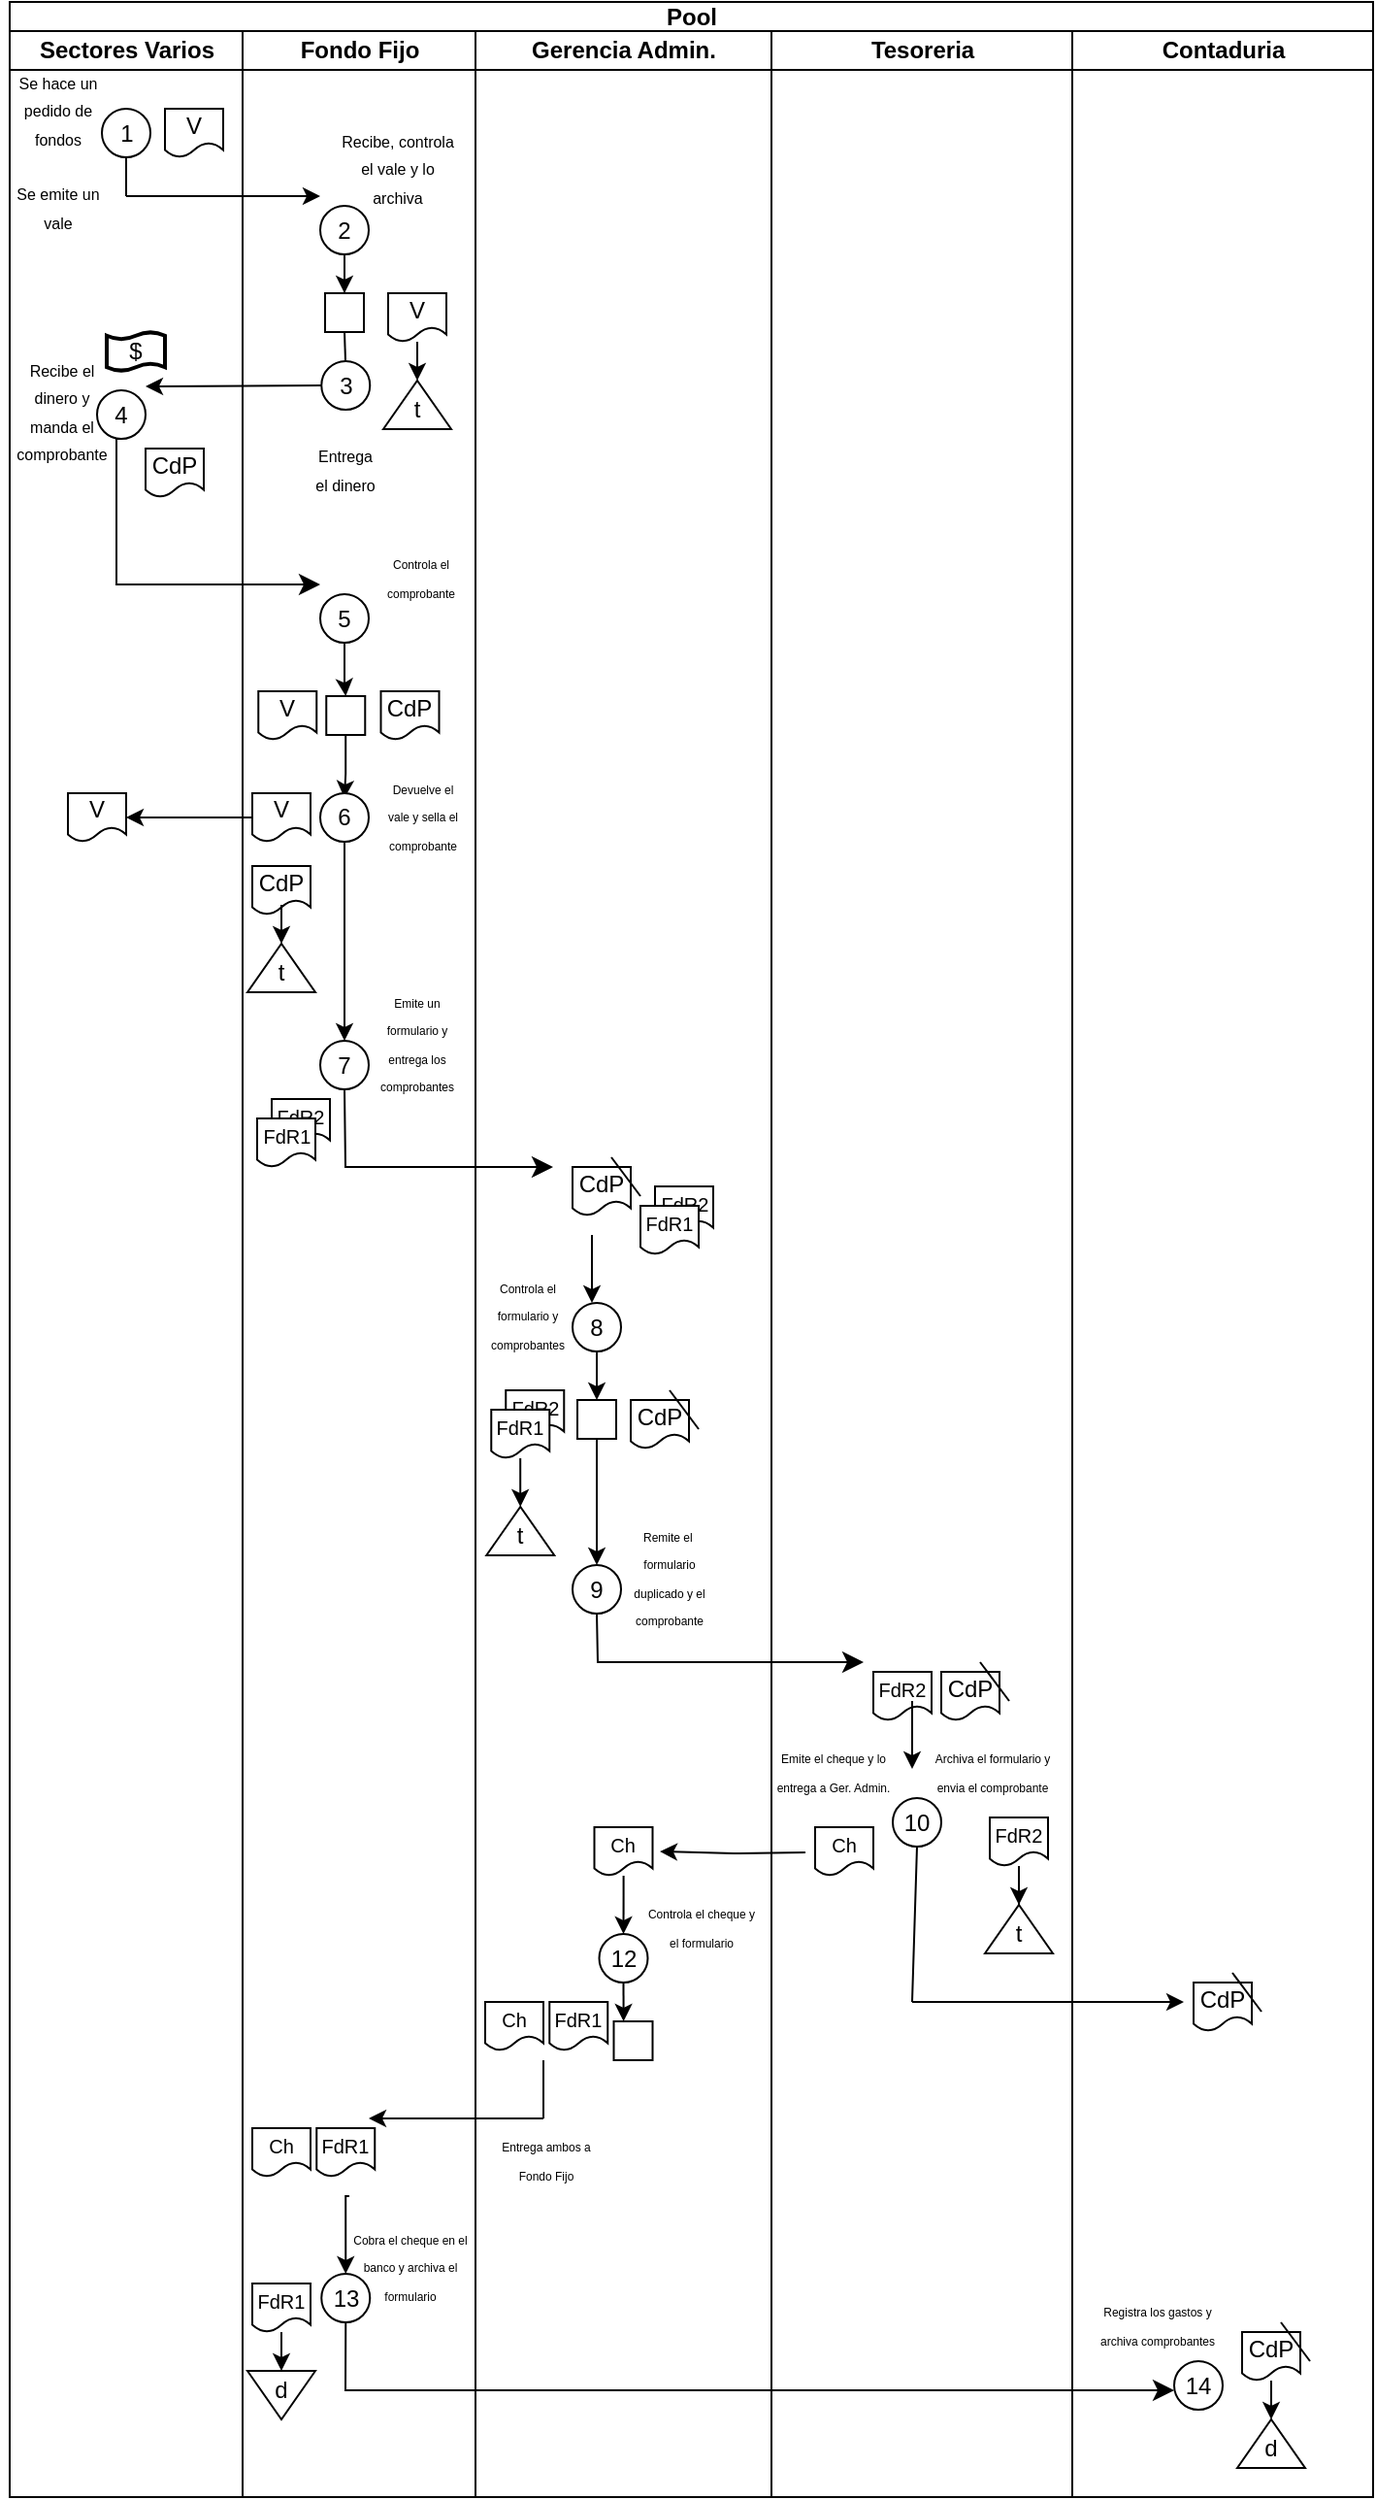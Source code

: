 <mxfile version="22.0.3" type="device">
  <diagram name="Página-1" id="sW1KA7AYZyVYEQ3tkRH6">
    <mxGraphModel dx="503" dy="304" grid="1" gridSize="5" guides="1" tooltips="1" connect="1" arrows="1" fold="1" page="1" pageScale="1" pageWidth="900" pageHeight="1600" math="0" shadow="0">
      <root>
        <mxCell id="0" />
        <mxCell id="1" parent="0" />
        <mxCell id="k_RozOxkvB2d1GZJaJB8-33" value="Pool" style="swimlane;childLayout=stackLayout;resizeParent=1;resizeParentMax=0;startSize=15;html=1;" parent="1" vertex="1">
          <mxGeometry x="30" y="5" width="702.5" height="1285" as="geometry">
            <mxRectangle x="30" y="5" width="65" height="30" as="alternateBounds" />
          </mxGeometry>
        </mxCell>
        <mxCell id="k_RozOxkvB2d1GZJaJB8-34" value="Sectores Varios" style="swimlane;startSize=20;html=1;" parent="k_RozOxkvB2d1GZJaJB8-33" vertex="1">
          <mxGeometry y="15" width="120" height="1270" as="geometry" />
        </mxCell>
        <mxCell id="k_RozOxkvB2d1GZJaJB8-42" value="1" style="ellipse;whiteSpace=wrap;html=1;aspect=fixed;" parent="k_RozOxkvB2d1GZJaJB8-34" vertex="1">
          <mxGeometry x="47.5" y="40" width="25" height="25" as="geometry" />
        </mxCell>
        <mxCell id="k_RozOxkvB2d1GZJaJB8-44" value="&lt;font style=&quot;font-size: 8px;&quot;&gt;Se hace un pedido de fondos&lt;/font&gt;" style="text;html=1;strokeColor=none;fillColor=none;align=center;verticalAlign=middle;whiteSpace=wrap;rounded=0;" parent="k_RozOxkvB2d1GZJaJB8-34" vertex="1">
          <mxGeometry x="-5" y="25" width="60" height="30" as="geometry" />
        </mxCell>
        <mxCell id="k_RozOxkvB2d1GZJaJB8-45" value="V" style="shape=document;whiteSpace=wrap;html=1;boundedLbl=1;" parent="k_RozOxkvB2d1GZJaJB8-34" vertex="1">
          <mxGeometry x="80" y="40" width="30" height="25" as="geometry" />
        </mxCell>
        <mxCell id="k_RozOxkvB2d1GZJaJB8-52" value="&lt;font style=&quot;font-size: 8px;&quot;&gt;Se emite un vale&lt;br&gt;&lt;/font&gt;" style="text;html=1;strokeColor=none;fillColor=none;align=center;verticalAlign=middle;whiteSpace=wrap;rounded=0;" parent="k_RozOxkvB2d1GZJaJB8-34" vertex="1">
          <mxGeometry x="-5" y="75" width="60" height="30" as="geometry" />
        </mxCell>
        <mxCell id="k_RozOxkvB2d1GZJaJB8-61" value="CdP" style="shape=document;whiteSpace=wrap;html=1;boundedLbl=1;" parent="k_RozOxkvB2d1GZJaJB8-34" vertex="1">
          <mxGeometry x="70" y="215" width="30" height="25" as="geometry" />
        </mxCell>
        <mxCell id="k_RozOxkvB2d1GZJaJB8-67" value="$" style="shape=tape;whiteSpace=wrap;html=1;strokeWidth=2;size=0.19" parent="k_RozOxkvB2d1GZJaJB8-34" vertex="1">
          <mxGeometry x="50" y="155" width="30" height="20" as="geometry" />
        </mxCell>
        <mxCell id="k_RozOxkvB2d1GZJaJB8-68" value="4" style="ellipse;whiteSpace=wrap;html=1;aspect=fixed;" parent="k_RozOxkvB2d1GZJaJB8-34" vertex="1">
          <mxGeometry x="45" y="185" width="25" height="25" as="geometry" />
        </mxCell>
        <mxCell id="k_RozOxkvB2d1GZJaJB8-69" value="&lt;font style=&quot;font-size: 8px;&quot;&gt;Recibe el dinero y manda el comprobante&lt;br&gt;&lt;/font&gt;" style="text;html=1;strokeColor=none;fillColor=none;align=center;verticalAlign=middle;whiteSpace=wrap;rounded=0;" parent="k_RozOxkvB2d1GZJaJB8-34" vertex="1">
          <mxGeometry x="7.5" y="185" width="37.5" height="20" as="geometry" />
        </mxCell>
        <mxCell id="k_RozOxkvB2d1GZJaJB8-103" value="V" style="shape=document;whiteSpace=wrap;html=1;boundedLbl=1;" parent="k_RozOxkvB2d1GZJaJB8-34" vertex="1">
          <mxGeometry x="30" y="392.5" width="30" height="25" as="geometry" />
        </mxCell>
        <mxCell id="k_RozOxkvB2d1GZJaJB8-35" value="Fondo Fijo" style="swimlane;startSize=20;html=1;" parent="k_RozOxkvB2d1GZJaJB8-33" vertex="1">
          <mxGeometry x="120" y="15" width="120" height="1270" as="geometry" />
        </mxCell>
        <mxCell id="k_RozOxkvB2d1GZJaJB8-58" style="edgeStyle=orthogonalEdgeStyle;rounded=0;orthogonalLoop=1;jettySize=auto;html=1;" parent="k_RozOxkvB2d1GZJaJB8-35" source="k_RozOxkvB2d1GZJaJB8-51" edge="1">
          <mxGeometry relative="1" as="geometry">
            <mxPoint x="90" y="180" as="targetPoint" />
          </mxGeometry>
        </mxCell>
        <mxCell id="k_RozOxkvB2d1GZJaJB8-51" value="V" style="shape=document;whiteSpace=wrap;html=1;boundedLbl=1;" parent="k_RozOxkvB2d1GZJaJB8-35" vertex="1">
          <mxGeometry x="75" y="135" width="30" height="25" as="geometry" />
        </mxCell>
        <mxCell id="k_RozOxkvB2d1GZJaJB8-53" value="" style="whiteSpace=wrap;html=1;aspect=fixed;" parent="k_RozOxkvB2d1GZJaJB8-35" vertex="1">
          <mxGeometry x="42.5" y="135" width="20" height="20" as="geometry" />
        </mxCell>
        <mxCell id="k_RozOxkvB2d1GZJaJB8-54" value="&lt;font style=&quot;font-size: 8px;&quot;&gt;Recibe, controla el vale y lo archiva&lt;br&gt;&lt;/font&gt;" style="text;html=1;strokeColor=none;fillColor=none;align=center;verticalAlign=middle;whiteSpace=wrap;rounded=0;" parent="k_RozOxkvB2d1GZJaJB8-35" vertex="1">
          <mxGeometry x="50" y="55" width="60" height="30" as="geometry" />
        </mxCell>
        <mxCell id="k_RozOxkvB2d1GZJaJB8-57" style="edgeStyle=orthogonalEdgeStyle;rounded=0;orthogonalLoop=1;jettySize=auto;html=1;" parent="k_RozOxkvB2d1GZJaJB8-35" source="k_RozOxkvB2d1GZJaJB8-56" target="k_RozOxkvB2d1GZJaJB8-53" edge="1">
          <mxGeometry relative="1" as="geometry" />
        </mxCell>
        <mxCell id="k_RozOxkvB2d1GZJaJB8-56" value="2" style="ellipse;whiteSpace=wrap;html=1;aspect=fixed;" parent="k_RozOxkvB2d1GZJaJB8-35" vertex="1">
          <mxGeometry x="40" y="90" width="25" height="25" as="geometry" />
        </mxCell>
        <mxCell id="k_RozOxkvB2d1GZJaJB8-59" value="" style="triangle;whiteSpace=wrap;html=1;rotation=-90;" parent="k_RozOxkvB2d1GZJaJB8-35" vertex="1">
          <mxGeometry x="77.5" y="175" width="25" height="35" as="geometry" />
        </mxCell>
        <mxCell id="k_RozOxkvB2d1GZJaJB8-60" value="t" style="text;html=1;strokeColor=none;fillColor=none;align=center;verticalAlign=middle;whiteSpace=wrap;rounded=0;" parent="k_RozOxkvB2d1GZJaJB8-35" vertex="1">
          <mxGeometry x="75" y="185" width="30" height="20" as="geometry" />
        </mxCell>
        <mxCell id="k_RozOxkvB2d1GZJaJB8-65" value="3" style="ellipse;whiteSpace=wrap;html=1;aspect=fixed;" parent="k_RozOxkvB2d1GZJaJB8-35" vertex="1">
          <mxGeometry x="40.63" y="170" width="25" height="25" as="geometry" />
        </mxCell>
        <mxCell id="k_RozOxkvB2d1GZJaJB8-66" value="&lt;font style=&quot;font-size: 8px;&quot;&gt;Entrega el dinero&lt;br&gt;&lt;/font&gt;" style="text;html=1;strokeColor=none;fillColor=none;align=center;verticalAlign=middle;whiteSpace=wrap;rounded=0;" parent="k_RozOxkvB2d1GZJaJB8-35" vertex="1">
          <mxGeometry x="33.75" y="215" width="37.5" height="20" as="geometry" />
        </mxCell>
        <mxCell id="k_RozOxkvB2d1GZJaJB8-75" style="edgeStyle=orthogonalEdgeStyle;rounded=0;orthogonalLoop=1;jettySize=auto;html=1;entryX=0.5;entryY=0;entryDx=0;entryDy=0;" parent="k_RozOxkvB2d1GZJaJB8-35" source="k_RozOxkvB2d1GZJaJB8-73" edge="1" target="k_RozOxkvB2d1GZJaJB8-76">
          <mxGeometry relative="1" as="geometry">
            <mxPoint x="52.5" y="350" as="targetPoint" />
          </mxGeometry>
        </mxCell>
        <mxCell id="k_RozOxkvB2d1GZJaJB8-73" value="5" style="ellipse;whiteSpace=wrap;html=1;aspect=fixed;" parent="k_RozOxkvB2d1GZJaJB8-35" vertex="1">
          <mxGeometry x="40" y="290" width="25" height="25" as="geometry" />
        </mxCell>
        <mxCell id="k_RozOxkvB2d1GZJaJB8-74" value="&lt;font style=&quot;font-size: 6px;&quot;&gt;Controla el comprobante&lt;br&gt;&lt;/font&gt;" style="text;html=1;strokeColor=none;fillColor=none;align=center;verticalAlign=middle;whiteSpace=wrap;rounded=0;" parent="k_RozOxkvB2d1GZJaJB8-35" vertex="1">
          <mxGeometry x="72.5" y="270" width="37.5" height="20" as="geometry" />
        </mxCell>
        <mxCell id="k_RozOxkvB2d1GZJaJB8-79" style="edgeStyle=orthogonalEdgeStyle;rounded=0;orthogonalLoop=1;jettySize=auto;html=1;" parent="k_RozOxkvB2d1GZJaJB8-35" source="k_RozOxkvB2d1GZJaJB8-76" edge="1">
          <mxGeometry relative="1" as="geometry">
            <mxPoint x="52.5" y="395" as="targetPoint" />
          </mxGeometry>
        </mxCell>
        <mxCell id="k_RozOxkvB2d1GZJaJB8-76" value="" style="whiteSpace=wrap;html=1;aspect=fixed;" parent="k_RozOxkvB2d1GZJaJB8-35" vertex="1">
          <mxGeometry x="43.13" y="342.5" width="20" height="20" as="geometry" />
        </mxCell>
        <mxCell id="k_RozOxkvB2d1GZJaJB8-77" value="CdP" style="shape=document;whiteSpace=wrap;html=1;boundedLbl=1;" parent="k_RozOxkvB2d1GZJaJB8-35" vertex="1">
          <mxGeometry x="71.25" y="340" width="30" height="25" as="geometry" />
        </mxCell>
        <mxCell id="k_RozOxkvB2d1GZJaJB8-78" value="V" style="shape=document;whiteSpace=wrap;html=1;boundedLbl=1;" parent="k_RozOxkvB2d1GZJaJB8-35" vertex="1">
          <mxGeometry x="8.13" y="340" width="30" height="25" as="geometry" />
        </mxCell>
        <mxCell id="k_RozOxkvB2d1GZJaJB8-109" style="edgeStyle=orthogonalEdgeStyle;rounded=0;orthogonalLoop=1;jettySize=auto;html=1;" parent="k_RozOxkvB2d1GZJaJB8-35" source="k_RozOxkvB2d1GZJaJB8-80" edge="1">
          <mxGeometry relative="1" as="geometry">
            <mxPoint x="52.5" y="520" as="targetPoint" />
          </mxGeometry>
        </mxCell>
        <mxCell id="k_RozOxkvB2d1GZJaJB8-80" value="6" style="ellipse;whiteSpace=wrap;html=1;aspect=fixed;" parent="k_RozOxkvB2d1GZJaJB8-35" vertex="1">
          <mxGeometry x="40" y="392.5" width="25" height="25" as="geometry" />
        </mxCell>
        <mxCell id="k_RozOxkvB2d1GZJaJB8-100" value="&lt;font style=&quot;font-size: 6px;&quot;&gt;Devuelve el vale y sella el comprobante&lt;br&gt;&lt;/font&gt;" style="text;html=1;strokeColor=none;fillColor=none;align=center;verticalAlign=middle;whiteSpace=wrap;rounded=0;" parent="k_RozOxkvB2d1GZJaJB8-35" vertex="1">
          <mxGeometry x="71.25" y="392.5" width="43.75" height="20" as="geometry" />
        </mxCell>
        <mxCell id="k_RozOxkvB2d1GZJaJB8-102" style="edgeStyle=orthogonalEdgeStyle;rounded=0;orthogonalLoop=1;jettySize=auto;html=1;" parent="k_RozOxkvB2d1GZJaJB8-35" source="k_RozOxkvB2d1GZJaJB8-101" edge="1">
          <mxGeometry relative="1" as="geometry">
            <mxPoint x="-60" y="405" as="targetPoint" />
          </mxGeometry>
        </mxCell>
        <mxCell id="k_RozOxkvB2d1GZJaJB8-101" value="V" style="shape=document;whiteSpace=wrap;html=1;boundedLbl=1;" parent="k_RozOxkvB2d1GZJaJB8-35" vertex="1">
          <mxGeometry x="5" y="392.5" width="30" height="25" as="geometry" />
        </mxCell>
        <mxCell id="k_RozOxkvB2d1GZJaJB8-104" value="CdP" style="shape=document;whiteSpace=wrap;html=1;boundedLbl=1;" parent="k_RozOxkvB2d1GZJaJB8-35" vertex="1">
          <mxGeometry x="5" y="430" width="30" height="25" as="geometry" />
        </mxCell>
        <mxCell id="k_RozOxkvB2d1GZJaJB8-106" style="edgeStyle=orthogonalEdgeStyle;rounded=0;orthogonalLoop=1;jettySize=auto;html=1;" parent="k_RozOxkvB2d1GZJaJB8-35" edge="1">
          <mxGeometry relative="1" as="geometry">
            <mxPoint x="20" y="470" as="targetPoint" />
            <mxPoint x="20" y="450" as="sourcePoint" />
          </mxGeometry>
        </mxCell>
        <mxCell id="k_RozOxkvB2d1GZJaJB8-107" value="" style="triangle;whiteSpace=wrap;html=1;rotation=-90;" parent="k_RozOxkvB2d1GZJaJB8-35" vertex="1">
          <mxGeometry x="7.5" y="465" width="25" height="35" as="geometry" />
        </mxCell>
        <mxCell id="k_RozOxkvB2d1GZJaJB8-108" value="t" style="text;html=1;strokeColor=none;fillColor=none;align=center;verticalAlign=middle;whiteSpace=wrap;rounded=0;" parent="k_RozOxkvB2d1GZJaJB8-35" vertex="1">
          <mxGeometry x="5" y="475" width="30" height="20" as="geometry" />
        </mxCell>
        <mxCell id="k_RozOxkvB2d1GZJaJB8-110" value="7" style="ellipse;whiteSpace=wrap;html=1;aspect=fixed;" parent="k_RozOxkvB2d1GZJaJB8-35" vertex="1">
          <mxGeometry x="40" y="520" width="25" height="25" as="geometry" />
        </mxCell>
        <mxCell id="k_RozOxkvB2d1GZJaJB8-111" value="&lt;font style=&quot;font-size: 6px;&quot;&gt;Emite un formulario y entrega los comprobantes&lt;br&gt;&lt;/font&gt;" style="text;html=1;strokeColor=none;fillColor=none;align=center;verticalAlign=middle;whiteSpace=wrap;rounded=0;" parent="k_RozOxkvB2d1GZJaJB8-35" vertex="1">
          <mxGeometry x="68.13" y="510" width="43.75" height="20" as="geometry" />
        </mxCell>
        <mxCell id="k_RozOxkvB2d1GZJaJB8-113" value="&lt;font style=&quot;font-size: 10px;&quot;&gt;FdR2&lt;/font&gt;" style="shape=document;whiteSpace=wrap;html=1;boundedLbl=1;" parent="k_RozOxkvB2d1GZJaJB8-35" vertex="1">
          <mxGeometry x="15" y="550" width="30" height="25" as="geometry" />
        </mxCell>
        <mxCell id="k_RozOxkvB2d1GZJaJB8-121" value="&lt;font style=&quot;font-size: 10px;&quot;&gt;FdR1&lt;/font&gt;" style="shape=document;whiteSpace=wrap;html=1;boundedLbl=1;" parent="k_RozOxkvB2d1GZJaJB8-35" vertex="1">
          <mxGeometry x="7.5" y="560" width="30" height="25" as="geometry" />
        </mxCell>
        <mxCell id="EW9H76es-cXrJjK7dfk8-53" value="&lt;font style=&quot;font-size: 10px;&quot;&gt;Ch&lt;/font&gt;" style="shape=document;whiteSpace=wrap;html=1;boundedLbl=1;" vertex="1" parent="k_RozOxkvB2d1GZJaJB8-35">
          <mxGeometry x="5" y="1080" width="30" height="25" as="geometry" />
        </mxCell>
        <mxCell id="EW9H76es-cXrJjK7dfk8-56" style="edgeStyle=orthogonalEdgeStyle;rounded=0;orthogonalLoop=1;jettySize=auto;html=1;entryX=0.5;entryY=0;entryDx=0;entryDy=0;" edge="1" parent="k_RozOxkvB2d1GZJaJB8-35" target="EW9H76es-cXrJjK7dfk8-57">
          <mxGeometry relative="1" as="geometry">
            <mxPoint x="53.13" y="1200" as="targetPoint" />
            <mxPoint x="55" y="1115" as="sourcePoint" />
            <Array as="points">
              <mxPoint x="53" y="1115" />
            </Array>
          </mxGeometry>
        </mxCell>
        <mxCell id="EW9H76es-cXrJjK7dfk8-54" value="&lt;font style=&quot;font-size: 10px;&quot;&gt;FdR1&lt;/font&gt;" style="shape=document;whiteSpace=wrap;html=1;boundedLbl=1;" vertex="1" parent="k_RozOxkvB2d1GZJaJB8-35">
          <mxGeometry x="38.13" y="1080" width="30" height="25" as="geometry" />
        </mxCell>
        <mxCell id="EW9H76es-cXrJjK7dfk8-57" value="13" style="ellipse;whiteSpace=wrap;html=1;aspect=fixed;" vertex="1" parent="k_RozOxkvB2d1GZJaJB8-35">
          <mxGeometry x="40.63" y="1155" width="25" height="25" as="geometry" />
        </mxCell>
        <mxCell id="EW9H76es-cXrJjK7dfk8-58" value="&lt;font style=&quot;font-size: 6px;&quot;&gt;Cobra el cheque en el banco y archiva el formulario&lt;br&gt;&lt;/font&gt;" style="text;html=1;strokeColor=none;fillColor=none;align=center;verticalAlign=middle;whiteSpace=wrap;rounded=0;" vertex="1" parent="k_RozOxkvB2d1GZJaJB8-35">
          <mxGeometry x="55" y="1140" width="62.5" height="20" as="geometry" />
        </mxCell>
        <mxCell id="EW9H76es-cXrJjK7dfk8-61" style="edgeStyle=orthogonalEdgeStyle;rounded=0;orthogonalLoop=1;jettySize=auto;html=1;" edge="1" parent="k_RozOxkvB2d1GZJaJB8-35" source="EW9H76es-cXrJjK7dfk8-60">
          <mxGeometry relative="1" as="geometry">
            <mxPoint x="20" y="1205" as="targetPoint" />
          </mxGeometry>
        </mxCell>
        <mxCell id="EW9H76es-cXrJjK7dfk8-60" value="&lt;font style=&quot;font-size: 10px;&quot;&gt;FdR1&lt;/font&gt;" style="shape=document;whiteSpace=wrap;html=1;boundedLbl=1;" vertex="1" parent="k_RozOxkvB2d1GZJaJB8-35">
          <mxGeometry x="5" y="1160" width="30" height="25" as="geometry" />
        </mxCell>
        <mxCell id="EW9H76es-cXrJjK7dfk8-62" value="" style="triangle;whiteSpace=wrap;html=1;rotation=90;" vertex="1" parent="k_RozOxkvB2d1GZJaJB8-35">
          <mxGeometry x="7.5" y="1200" width="25" height="35" as="geometry" />
        </mxCell>
        <mxCell id="EW9H76es-cXrJjK7dfk8-63" value="d" style="text;html=1;strokeColor=none;fillColor=none;align=center;verticalAlign=middle;whiteSpace=wrap;rounded=0;" vertex="1" parent="k_RozOxkvB2d1GZJaJB8-35">
          <mxGeometry x="5" y="1205" width="30" height="20" as="geometry" />
        </mxCell>
        <mxCell id="k_RozOxkvB2d1GZJaJB8-36" value="Gerencia Admin." style="swimlane;startSize=20;html=1;" parent="k_RozOxkvB2d1GZJaJB8-33" vertex="1">
          <mxGeometry x="240" y="15" width="152.5" height="1270" as="geometry">
            <mxRectangle x="240" width="35" height="810" as="alternateBounds" />
          </mxGeometry>
        </mxCell>
        <mxCell id="k_RozOxkvB2d1GZJaJB8-118" style="edgeStyle=orthogonalEdgeStyle;rounded=0;orthogonalLoop=1;jettySize=auto;html=1;" parent="k_RozOxkvB2d1GZJaJB8-36" edge="1">
          <mxGeometry relative="1" as="geometry">
            <mxPoint x="60" y="655" as="targetPoint" />
            <mxPoint x="60" y="620" as="sourcePoint" />
          </mxGeometry>
        </mxCell>
        <mxCell id="k_RozOxkvB2d1GZJaJB8-112" value="CdP" style="shape=document;whiteSpace=wrap;html=1;boundedLbl=1;" parent="k_RozOxkvB2d1GZJaJB8-36" vertex="1">
          <mxGeometry x="50" y="585" width="30" height="25" as="geometry" />
        </mxCell>
        <mxCell id="k_RozOxkvB2d1GZJaJB8-116" value="" style="endArrow=none;html=1;rounded=0;" parent="k_RozOxkvB2d1GZJaJB8-36" edge="1">
          <mxGeometry width="50" height="50" relative="1" as="geometry">
            <mxPoint x="70" y="580" as="sourcePoint" />
            <mxPoint x="85" y="600" as="targetPoint" />
          </mxGeometry>
        </mxCell>
        <mxCell id="k_RozOxkvB2d1GZJaJB8-130" style="edgeStyle=orthogonalEdgeStyle;rounded=0;orthogonalLoop=1;jettySize=auto;html=1;" parent="k_RozOxkvB2d1GZJaJB8-36" source="k_RozOxkvB2d1GZJaJB8-119" edge="1">
          <mxGeometry relative="1" as="geometry">
            <mxPoint x="62.5" y="705" as="targetPoint" />
          </mxGeometry>
        </mxCell>
        <mxCell id="k_RozOxkvB2d1GZJaJB8-119" value="8" style="ellipse;whiteSpace=wrap;html=1;aspect=fixed;" parent="k_RozOxkvB2d1GZJaJB8-36" vertex="1">
          <mxGeometry x="50" y="655" width="25" height="25" as="geometry" />
        </mxCell>
        <mxCell id="k_RozOxkvB2d1GZJaJB8-120" value="&lt;font style=&quot;font-size: 6px;&quot;&gt;Controla el formulario y comprobantes&lt;br&gt;&lt;/font&gt;" style="text;html=1;strokeColor=none;fillColor=none;align=center;verticalAlign=middle;whiteSpace=wrap;rounded=0;" parent="k_RozOxkvB2d1GZJaJB8-36" vertex="1">
          <mxGeometry x="5" y="650" width="43.75" height="20" as="geometry" />
        </mxCell>
        <mxCell id="k_RozOxkvB2d1GZJaJB8-128" value="&lt;font style=&quot;font-size: 10px;&quot;&gt;FdR2&lt;/font&gt;" style="shape=document;whiteSpace=wrap;html=1;boundedLbl=1;" parent="k_RozOxkvB2d1GZJaJB8-36" vertex="1">
          <mxGeometry x="92.5" y="595" width="30" height="25" as="geometry" />
        </mxCell>
        <mxCell id="k_RozOxkvB2d1GZJaJB8-129" value="&lt;font style=&quot;font-size: 10px;&quot;&gt;FdR1&lt;/font&gt;" style="shape=document;whiteSpace=wrap;html=1;boundedLbl=1;" parent="k_RozOxkvB2d1GZJaJB8-36" vertex="1">
          <mxGeometry x="85" y="605" width="30" height="25" as="geometry" />
        </mxCell>
        <mxCell id="k_RozOxkvB2d1GZJaJB8-140" style="edgeStyle=orthogonalEdgeStyle;rounded=0;orthogonalLoop=1;jettySize=auto;html=1;" parent="k_RozOxkvB2d1GZJaJB8-36" source="k_RozOxkvB2d1GZJaJB8-131" edge="1">
          <mxGeometry relative="1" as="geometry">
            <mxPoint x="62.5" y="790" as="targetPoint" />
          </mxGeometry>
        </mxCell>
        <mxCell id="k_RozOxkvB2d1GZJaJB8-131" value="" style="whiteSpace=wrap;html=1;aspect=fixed;" parent="k_RozOxkvB2d1GZJaJB8-36" vertex="1">
          <mxGeometry x="52.5" y="705" width="20" height="20" as="geometry" />
        </mxCell>
        <mxCell id="k_RozOxkvB2d1GZJaJB8-132" value="CdP" style="shape=document;whiteSpace=wrap;html=1;boundedLbl=1;" parent="k_RozOxkvB2d1GZJaJB8-36" vertex="1">
          <mxGeometry x="80" y="705" width="30" height="25" as="geometry" />
        </mxCell>
        <mxCell id="k_RozOxkvB2d1GZJaJB8-133" value="" style="endArrow=none;html=1;rounded=0;" parent="k_RozOxkvB2d1GZJaJB8-36" edge="1">
          <mxGeometry width="50" height="50" relative="1" as="geometry">
            <mxPoint x="100" y="700" as="sourcePoint" />
            <mxPoint x="115" y="720" as="targetPoint" />
          </mxGeometry>
        </mxCell>
        <mxCell id="k_RozOxkvB2d1GZJaJB8-134" value="&lt;font style=&quot;font-size: 10px;&quot;&gt;FdR2&lt;/font&gt;" style="shape=document;whiteSpace=wrap;html=1;boundedLbl=1;" parent="k_RozOxkvB2d1GZJaJB8-36" vertex="1">
          <mxGeometry x="15.63" y="700" width="30" height="25" as="geometry" />
        </mxCell>
        <mxCell id="k_RozOxkvB2d1GZJaJB8-136" style="edgeStyle=orthogonalEdgeStyle;rounded=0;orthogonalLoop=1;jettySize=auto;html=1;" parent="k_RozOxkvB2d1GZJaJB8-36" source="k_RozOxkvB2d1GZJaJB8-135" edge="1">
          <mxGeometry relative="1" as="geometry">
            <mxPoint x="23.13" y="760" as="targetPoint" />
          </mxGeometry>
        </mxCell>
        <mxCell id="k_RozOxkvB2d1GZJaJB8-135" value="&lt;font style=&quot;font-size: 10px;&quot;&gt;FdR1&lt;/font&gt;" style="shape=document;whiteSpace=wrap;html=1;boundedLbl=1;" parent="k_RozOxkvB2d1GZJaJB8-36" vertex="1">
          <mxGeometry x="8.13" y="710" width="30" height="25" as="geometry" />
        </mxCell>
        <mxCell id="k_RozOxkvB2d1GZJaJB8-138" value="" style="triangle;whiteSpace=wrap;html=1;rotation=-90;" parent="k_RozOxkvB2d1GZJaJB8-36" vertex="1">
          <mxGeometry x="10.63" y="755" width="25" height="35" as="geometry" />
        </mxCell>
        <mxCell id="k_RozOxkvB2d1GZJaJB8-139" value="t" style="text;html=1;strokeColor=none;fillColor=none;align=center;verticalAlign=middle;whiteSpace=wrap;rounded=0;" parent="k_RozOxkvB2d1GZJaJB8-36" vertex="1">
          <mxGeometry x="8.13" y="765" width="30" height="20" as="geometry" />
        </mxCell>
        <mxCell id="k_RozOxkvB2d1GZJaJB8-141" value="9" style="ellipse;whiteSpace=wrap;html=1;aspect=fixed;" parent="k_RozOxkvB2d1GZJaJB8-36" vertex="1">
          <mxGeometry x="50" y="790" width="25" height="25" as="geometry" />
        </mxCell>
        <mxCell id="k_RozOxkvB2d1GZJaJB8-142" value="&lt;font style=&quot;font-size: 6px;&quot;&gt;Remite el&amp;nbsp; formulario duplicado y el comprobante&lt;br&gt;&lt;/font&gt;" style="text;html=1;strokeColor=none;fillColor=none;align=center;verticalAlign=middle;whiteSpace=wrap;rounded=0;" parent="k_RozOxkvB2d1GZJaJB8-36" vertex="1">
          <mxGeometry x="78.13" y="785" width="43.75" height="20" as="geometry" />
        </mxCell>
        <mxCell id="EW9H76es-cXrJjK7dfk8-44" style="edgeStyle=orthogonalEdgeStyle;rounded=0;orthogonalLoop=1;jettySize=auto;html=1;entryX=0.5;entryY=0;entryDx=0;entryDy=0;" edge="1" parent="k_RozOxkvB2d1GZJaJB8-36" source="EW9H76es-cXrJjK7dfk8-18" target="EW9H76es-cXrJjK7dfk8-45">
          <mxGeometry relative="1" as="geometry">
            <mxPoint x="76.25" y="1020" as="targetPoint" />
          </mxGeometry>
        </mxCell>
        <mxCell id="EW9H76es-cXrJjK7dfk8-18" value="&lt;font style=&quot;font-size: 10px;&quot;&gt;Ch&lt;/font&gt;" style="shape=document;whiteSpace=wrap;html=1;boundedLbl=1;" vertex="1" parent="k_RozOxkvB2d1GZJaJB8-36">
          <mxGeometry x="61.25" y="925" width="30" height="25" as="geometry" />
        </mxCell>
        <mxCell id="EW9H76es-cXrJjK7dfk8-47" style="edgeStyle=orthogonalEdgeStyle;rounded=0;orthogonalLoop=1;jettySize=auto;html=1;" edge="1" parent="k_RozOxkvB2d1GZJaJB8-36" source="EW9H76es-cXrJjK7dfk8-45">
          <mxGeometry relative="1" as="geometry">
            <mxPoint x="76.25" y="1025" as="targetPoint" />
          </mxGeometry>
        </mxCell>
        <mxCell id="EW9H76es-cXrJjK7dfk8-45" value="12" style="ellipse;whiteSpace=wrap;html=1;aspect=fixed;" vertex="1" parent="k_RozOxkvB2d1GZJaJB8-36">
          <mxGeometry x="63.75" y="980" width="25" height="25" as="geometry" />
        </mxCell>
        <mxCell id="EW9H76es-cXrJjK7dfk8-46" value="&lt;font style=&quot;font-size: 6px;&quot;&gt;Controla el cheque y el formulario&lt;br&gt;&lt;/font&gt;" style="text;html=1;strokeColor=none;fillColor=none;align=center;verticalAlign=middle;whiteSpace=wrap;rounded=0;" vertex="1" parent="k_RozOxkvB2d1GZJaJB8-36">
          <mxGeometry x="85" y="965" width="62.5" height="20" as="geometry" />
        </mxCell>
        <mxCell id="EW9H76es-cXrJjK7dfk8-48" value="" style="whiteSpace=wrap;html=1;aspect=fixed;" vertex="1" parent="k_RozOxkvB2d1GZJaJB8-36">
          <mxGeometry x="71.25" y="1025" width="20" height="20" as="geometry" />
        </mxCell>
        <mxCell id="EW9H76es-cXrJjK7dfk8-49" value="&lt;font style=&quot;font-size: 10px;&quot;&gt;Ch&lt;/font&gt;" style="shape=document;whiteSpace=wrap;html=1;boundedLbl=1;" vertex="1" parent="k_RozOxkvB2d1GZJaJB8-36">
          <mxGeometry x="5.0" y="1015" width="30" height="25" as="geometry" />
        </mxCell>
        <mxCell id="EW9H76es-cXrJjK7dfk8-50" value="&lt;font style=&quot;font-size: 10px;&quot;&gt;FdR1&lt;/font&gt;" style="shape=document;whiteSpace=wrap;html=1;boundedLbl=1;" vertex="1" parent="k_RozOxkvB2d1GZJaJB8-36">
          <mxGeometry x="38.13" y="1015" width="30" height="25" as="geometry" />
        </mxCell>
        <mxCell id="EW9H76es-cXrJjK7dfk8-55" value="&lt;font style=&quot;font-size: 6px;&quot;&gt;Entrega ambos a Fondo Fijo&lt;br&gt;&lt;/font&gt;" style="text;html=1;strokeColor=none;fillColor=none;align=center;verticalAlign=middle;whiteSpace=wrap;rounded=0;" vertex="1" parent="k_RozOxkvB2d1GZJaJB8-36">
          <mxGeometry x="5" y="1085" width="62.5" height="20" as="geometry" />
        </mxCell>
        <mxCell id="k_RozOxkvB2d1GZJaJB8-38" value="Tesoreria" style="swimlane;startSize=20;html=1;" parent="k_RozOxkvB2d1GZJaJB8-33" vertex="1">
          <mxGeometry x="392.5" y="15" width="155" height="1270" as="geometry" />
        </mxCell>
        <mxCell id="k_RozOxkvB2d1GZJaJB8-144" value="&lt;font style=&quot;font-size: 10px;&quot;&gt;FdR2&lt;/font&gt;" style="shape=document;whiteSpace=wrap;html=1;boundedLbl=1;" parent="k_RozOxkvB2d1GZJaJB8-38" vertex="1">
          <mxGeometry x="52.5" y="845" width="30" height="25" as="geometry" />
        </mxCell>
        <mxCell id="k_RozOxkvB2d1GZJaJB8-145" value="CdP" style="shape=document;whiteSpace=wrap;html=1;boundedLbl=1;" parent="k_RozOxkvB2d1GZJaJB8-38" vertex="1">
          <mxGeometry x="87.5" y="845" width="30" height="25" as="geometry" />
        </mxCell>
        <mxCell id="k_RozOxkvB2d1GZJaJB8-146" value="" style="endArrow=none;html=1;rounded=0;" parent="k_RozOxkvB2d1GZJaJB8-38" edge="1">
          <mxGeometry width="50" height="50" relative="1" as="geometry">
            <mxPoint x="107.5" y="840" as="sourcePoint" />
            <mxPoint x="122.5" y="860" as="targetPoint" />
          </mxGeometry>
        </mxCell>
        <mxCell id="k_RozOxkvB2d1GZJaJB8-148" value="10" style="ellipse;whiteSpace=wrap;html=1;aspect=fixed;" parent="k_RozOxkvB2d1GZJaJB8-38" vertex="1">
          <mxGeometry x="62.5" y="910" width="25" height="25" as="geometry" />
        </mxCell>
        <mxCell id="k_RozOxkvB2d1GZJaJB8-149" value="&lt;font style=&quot;font-size: 6px;&quot;&gt;Emite el cheque y lo entrega a Ger. Admin.&lt;br&gt;&lt;/font&gt;" style="text;html=1;strokeColor=none;fillColor=none;align=center;verticalAlign=middle;whiteSpace=wrap;rounded=0;" parent="k_RozOxkvB2d1GZJaJB8-38" vertex="1">
          <mxGeometry y="885" width="62.5" height="20" as="geometry" />
        </mxCell>
        <mxCell id="k_RozOxkvB2d1GZJaJB8-156" value="&lt;font style=&quot;font-size: 6px;&quot;&gt;Archiva el formulario y envia el comprobante&lt;br&gt;&lt;/font&gt;" style="text;html=1;strokeColor=none;fillColor=none;align=center;verticalAlign=middle;whiteSpace=wrap;rounded=0;" parent="k_RozOxkvB2d1GZJaJB8-38" vertex="1">
          <mxGeometry x="82.5" y="885" width="62.5" height="20" as="geometry" />
        </mxCell>
        <mxCell id="EW9H76es-cXrJjK7dfk8-17" style="edgeStyle=orthogonalEdgeStyle;rounded=0;orthogonalLoop=1;jettySize=auto;html=1;" edge="1" parent="k_RozOxkvB2d1GZJaJB8-38">
          <mxGeometry relative="1" as="geometry">
            <mxPoint x="-57.5" y="937.5" as="targetPoint" />
            <mxPoint x="17.5" y="938" as="sourcePoint" />
          </mxGeometry>
        </mxCell>
        <mxCell id="EW9H76es-cXrJjK7dfk8-16" value="&lt;font style=&quot;font-size: 10px;&quot;&gt;Ch&lt;/font&gt;" style="shape=document;whiteSpace=wrap;html=1;boundedLbl=1;" vertex="1" parent="k_RozOxkvB2d1GZJaJB8-38">
          <mxGeometry x="22.5" y="925" width="30" height="25" as="geometry" />
        </mxCell>
        <mxCell id="EW9H76es-cXrJjK7dfk8-20" style="edgeStyle=orthogonalEdgeStyle;rounded=0;orthogonalLoop=1;jettySize=auto;html=1;entryX=1;entryY=0.5;entryDx=0;entryDy=0;" edge="1" parent="k_RozOxkvB2d1GZJaJB8-38" source="EW9H76es-cXrJjK7dfk8-19" target="EW9H76es-cXrJjK7dfk8-21">
          <mxGeometry relative="1" as="geometry">
            <mxPoint x="127.5" y="975" as="targetPoint" />
          </mxGeometry>
        </mxCell>
        <mxCell id="EW9H76es-cXrJjK7dfk8-19" value="&lt;font style=&quot;font-size: 10px;&quot;&gt;FdR2&lt;/font&gt;" style="shape=document;whiteSpace=wrap;html=1;boundedLbl=1;" vertex="1" parent="k_RozOxkvB2d1GZJaJB8-38">
          <mxGeometry x="112.5" y="920" width="30" height="25" as="geometry" />
        </mxCell>
        <mxCell id="EW9H76es-cXrJjK7dfk8-21" value="" style="triangle;whiteSpace=wrap;html=1;rotation=-90;" vertex="1" parent="k_RozOxkvB2d1GZJaJB8-38">
          <mxGeometry x="115" y="960" width="25" height="35" as="geometry" />
        </mxCell>
        <mxCell id="EW9H76es-cXrJjK7dfk8-22" value="t" style="text;html=1;strokeColor=none;fillColor=none;align=center;verticalAlign=middle;whiteSpace=wrap;rounded=0;" vertex="1" parent="k_RozOxkvB2d1GZJaJB8-38">
          <mxGeometry x="112.5" y="970" width="30" height="20" as="geometry" />
        </mxCell>
        <mxCell id="EW9H76es-cXrJjK7dfk8-26" value="Contaduria" style="swimlane;startSize=20;html=1;" vertex="1" parent="k_RozOxkvB2d1GZJaJB8-33">
          <mxGeometry x="547.5" y="15" width="155" height="1270" as="geometry" />
        </mxCell>
        <mxCell id="EW9H76es-cXrJjK7dfk8-42" value="CdP" style="shape=document;whiteSpace=wrap;html=1;boundedLbl=1;" vertex="1" parent="EW9H76es-cXrJjK7dfk8-26">
          <mxGeometry x="62.5" y="1005" width="30" height="25" as="geometry" />
        </mxCell>
        <mxCell id="EW9H76es-cXrJjK7dfk8-43" value="" style="endArrow=none;html=1;rounded=0;" edge="1" parent="EW9H76es-cXrJjK7dfk8-26">
          <mxGeometry width="50" height="50" relative="1" as="geometry">
            <mxPoint x="82.5" y="1000" as="sourcePoint" />
            <mxPoint x="97.5" y="1020" as="targetPoint" />
          </mxGeometry>
        </mxCell>
        <mxCell id="EW9H76es-cXrJjK7dfk8-65" value="14" style="ellipse;whiteSpace=wrap;html=1;aspect=fixed;" vertex="1" parent="EW9H76es-cXrJjK7dfk8-26">
          <mxGeometry x="52.5" y="1200" width="25" height="25" as="geometry" />
        </mxCell>
        <mxCell id="EW9H76es-cXrJjK7dfk8-66" value="&lt;font style=&quot;font-size: 6px;&quot;&gt;Registra los gastos y archiva comprobantes&lt;br&gt;&lt;/font&gt;" style="text;html=1;strokeColor=none;fillColor=none;align=center;verticalAlign=middle;whiteSpace=wrap;rounded=0;" vertex="1" parent="EW9H76es-cXrJjK7dfk8-26">
          <mxGeometry x="12.5" y="1170" width="62.5" height="20" as="geometry" />
        </mxCell>
        <mxCell id="EW9H76es-cXrJjK7dfk8-69" style="edgeStyle=orthogonalEdgeStyle;rounded=0;orthogonalLoop=1;jettySize=auto;html=1;" edge="1" parent="EW9H76es-cXrJjK7dfk8-26" source="EW9H76es-cXrJjK7dfk8-67">
          <mxGeometry relative="1" as="geometry">
            <mxPoint x="102.5" y="1230" as="targetPoint" />
          </mxGeometry>
        </mxCell>
        <mxCell id="EW9H76es-cXrJjK7dfk8-67" value="CdP" style="shape=document;whiteSpace=wrap;html=1;boundedLbl=1;" vertex="1" parent="EW9H76es-cXrJjK7dfk8-26">
          <mxGeometry x="87.5" y="1185" width="30" height="25" as="geometry" />
        </mxCell>
        <mxCell id="EW9H76es-cXrJjK7dfk8-68" value="" style="endArrow=none;html=1;rounded=0;" edge="1" parent="EW9H76es-cXrJjK7dfk8-26">
          <mxGeometry width="50" height="50" relative="1" as="geometry">
            <mxPoint x="107.5" y="1180" as="sourcePoint" />
            <mxPoint x="122.5" y="1200" as="targetPoint" />
          </mxGeometry>
        </mxCell>
        <mxCell id="EW9H76es-cXrJjK7dfk8-70" value="" style="triangle;whiteSpace=wrap;html=1;rotation=-90;" vertex="1" parent="EW9H76es-cXrJjK7dfk8-26">
          <mxGeometry x="90" y="1225" width="25" height="35" as="geometry" />
        </mxCell>
        <mxCell id="EW9H76es-cXrJjK7dfk8-71" value="d" style="text;html=1;strokeColor=none;fillColor=none;align=center;verticalAlign=middle;whiteSpace=wrap;rounded=0;" vertex="1" parent="EW9H76es-cXrJjK7dfk8-26">
          <mxGeometry x="87.5" y="1235" width="30" height="20" as="geometry" />
        </mxCell>
        <mxCell id="k_RozOxkvB2d1GZJaJB8-48" value="" style="endArrow=none;html=1;rounded=0;entryX=0.5;entryY=1;entryDx=0;entryDy=0;" parent="1" target="k_RozOxkvB2d1GZJaJB8-42" edge="1">
          <mxGeometry width="50" height="50" relative="1" as="geometry">
            <mxPoint x="90" y="105" as="sourcePoint" />
            <mxPoint x="220" y="90" as="targetPoint" />
          </mxGeometry>
        </mxCell>
        <mxCell id="k_RozOxkvB2d1GZJaJB8-55" value="" style="endArrow=classic;html=1;rounded=0;" parent="1" edge="1">
          <mxGeometry width="50" height="50" relative="1" as="geometry">
            <mxPoint x="90" y="105" as="sourcePoint" />
            <mxPoint x="190" y="105" as="targetPoint" />
          </mxGeometry>
        </mxCell>
        <mxCell id="k_RozOxkvB2d1GZJaJB8-63" value="" style="endArrow=none;html=1;rounded=0;entryX=0.5;entryY=1;entryDx=0;entryDy=0;" parent="1" target="k_RozOxkvB2d1GZJaJB8-53" edge="1">
          <mxGeometry width="50" height="50" relative="1" as="geometry">
            <mxPoint x="203" y="190" as="sourcePoint" />
            <mxPoint x="190" y="145" as="targetPoint" />
          </mxGeometry>
        </mxCell>
        <mxCell id="k_RozOxkvB2d1GZJaJB8-64" value="" style="endArrow=classic;html=1;rounded=0;exitX=0;exitY=0.5;exitDx=0;exitDy=0;" parent="1" source="k_RozOxkvB2d1GZJaJB8-65" edge="1">
          <mxGeometry width="50" height="50" relative="1" as="geometry">
            <mxPoint x="180" y="200" as="sourcePoint" />
            <mxPoint x="100" y="203" as="targetPoint" />
          </mxGeometry>
        </mxCell>
        <mxCell id="k_RozOxkvB2d1GZJaJB8-72" value="" style="edgeStyle=elbowEdgeStyle;elbow=horizontal;endArrow=classic;html=1;curved=0;rounded=0;endSize=8;startSize=8;exitX=0.5;exitY=1;exitDx=0;exitDy=0;" parent="1" source="k_RozOxkvB2d1GZJaJB8-68" edge="1">
          <mxGeometry width="50" height="50" relative="1" as="geometry">
            <mxPoint x="170" y="285" as="sourcePoint" />
            <mxPoint x="190" y="305" as="targetPoint" />
            <Array as="points">
              <mxPoint x="85" y="275" />
            </Array>
          </mxGeometry>
        </mxCell>
        <mxCell id="k_RozOxkvB2d1GZJaJB8-115" value="" style="edgeStyle=elbowEdgeStyle;elbow=horizontal;endArrow=classic;html=1;curved=0;rounded=0;endSize=8;startSize=8;exitX=0.5;exitY=1;exitDx=0;exitDy=0;" parent="1" source="k_RozOxkvB2d1GZJaJB8-110" edge="1">
          <mxGeometry width="50" height="50" relative="1" as="geometry">
            <mxPoint x="175" y="625" as="sourcePoint" />
            <mxPoint x="310" y="605" as="targetPoint" />
            <Array as="points">
              <mxPoint x="203" y="595" />
            </Array>
          </mxGeometry>
        </mxCell>
        <mxCell id="k_RozOxkvB2d1GZJaJB8-143" value="" style="edgeStyle=elbowEdgeStyle;elbow=horizontal;endArrow=classic;html=1;curved=0;rounded=0;endSize=8;startSize=8;exitX=0.5;exitY=1;exitDx=0;exitDy=0;" parent="1" source="k_RozOxkvB2d1GZJaJB8-141" edge="1">
          <mxGeometry width="50" height="50" relative="1" as="geometry">
            <mxPoint x="450" y="910" as="sourcePoint" />
            <mxPoint x="470" y="860" as="targetPoint" />
            <Array as="points">
              <mxPoint x="333" y="840" />
            </Array>
          </mxGeometry>
        </mxCell>
        <mxCell id="k_RozOxkvB2d1GZJaJB8-147" value="" style="endArrow=classic;html=1;rounded=0;" parent="1" edge="1">
          <mxGeometry width="50" height="50" relative="1" as="geometry">
            <mxPoint x="495" y="880" as="sourcePoint" />
            <mxPoint x="495" y="915" as="targetPoint" />
          </mxGeometry>
        </mxCell>
        <mxCell id="EW9H76es-cXrJjK7dfk8-39" value="" style="endArrow=none;html=1;rounded=0;entryX=0.5;entryY=1;entryDx=0;entryDy=0;" edge="1" parent="1" target="k_RozOxkvB2d1GZJaJB8-148">
          <mxGeometry width="50" height="50" relative="1" as="geometry">
            <mxPoint x="495" y="1035" as="sourcePoint" />
            <mxPoint x="645" y="985" as="targetPoint" />
          </mxGeometry>
        </mxCell>
        <mxCell id="EW9H76es-cXrJjK7dfk8-40" value="" style="endArrow=classic;html=1;rounded=0;" edge="1" parent="1">
          <mxGeometry width="50" height="50" relative="1" as="geometry">
            <mxPoint x="495" y="1035" as="sourcePoint" />
            <mxPoint x="635" y="1035" as="targetPoint" />
          </mxGeometry>
        </mxCell>
        <mxCell id="EW9H76es-cXrJjK7dfk8-51" value="" style="endArrow=classic;html=1;rounded=0;" edge="1" parent="1">
          <mxGeometry width="50" height="50" relative="1" as="geometry">
            <mxPoint x="305" y="1095" as="sourcePoint" />
            <mxPoint x="215" y="1095" as="targetPoint" />
          </mxGeometry>
        </mxCell>
        <mxCell id="EW9H76es-cXrJjK7dfk8-52" value="" style="endArrow=none;html=1;rounded=0;" edge="1" parent="1">
          <mxGeometry width="50" height="50" relative="1" as="geometry">
            <mxPoint x="305" y="1095" as="sourcePoint" />
            <mxPoint x="305" y="1065" as="targetPoint" />
          </mxGeometry>
        </mxCell>
        <mxCell id="EW9H76es-cXrJjK7dfk8-64" value="" style="edgeStyle=elbowEdgeStyle;elbow=horizontal;endArrow=classic;html=1;curved=0;rounded=0;endSize=8;startSize=8;exitX=0.5;exitY=1;exitDx=0;exitDy=0;" edge="1" parent="1" source="EW9H76es-cXrJjK7dfk8-57">
          <mxGeometry width="50" height="50" relative="1" as="geometry">
            <mxPoint x="270" y="1210" as="sourcePoint" />
            <mxPoint x="630" y="1235" as="targetPoint" />
            <Array as="points">
              <mxPoint x="203" y="1265" />
            </Array>
          </mxGeometry>
        </mxCell>
      </root>
    </mxGraphModel>
  </diagram>
</mxfile>
